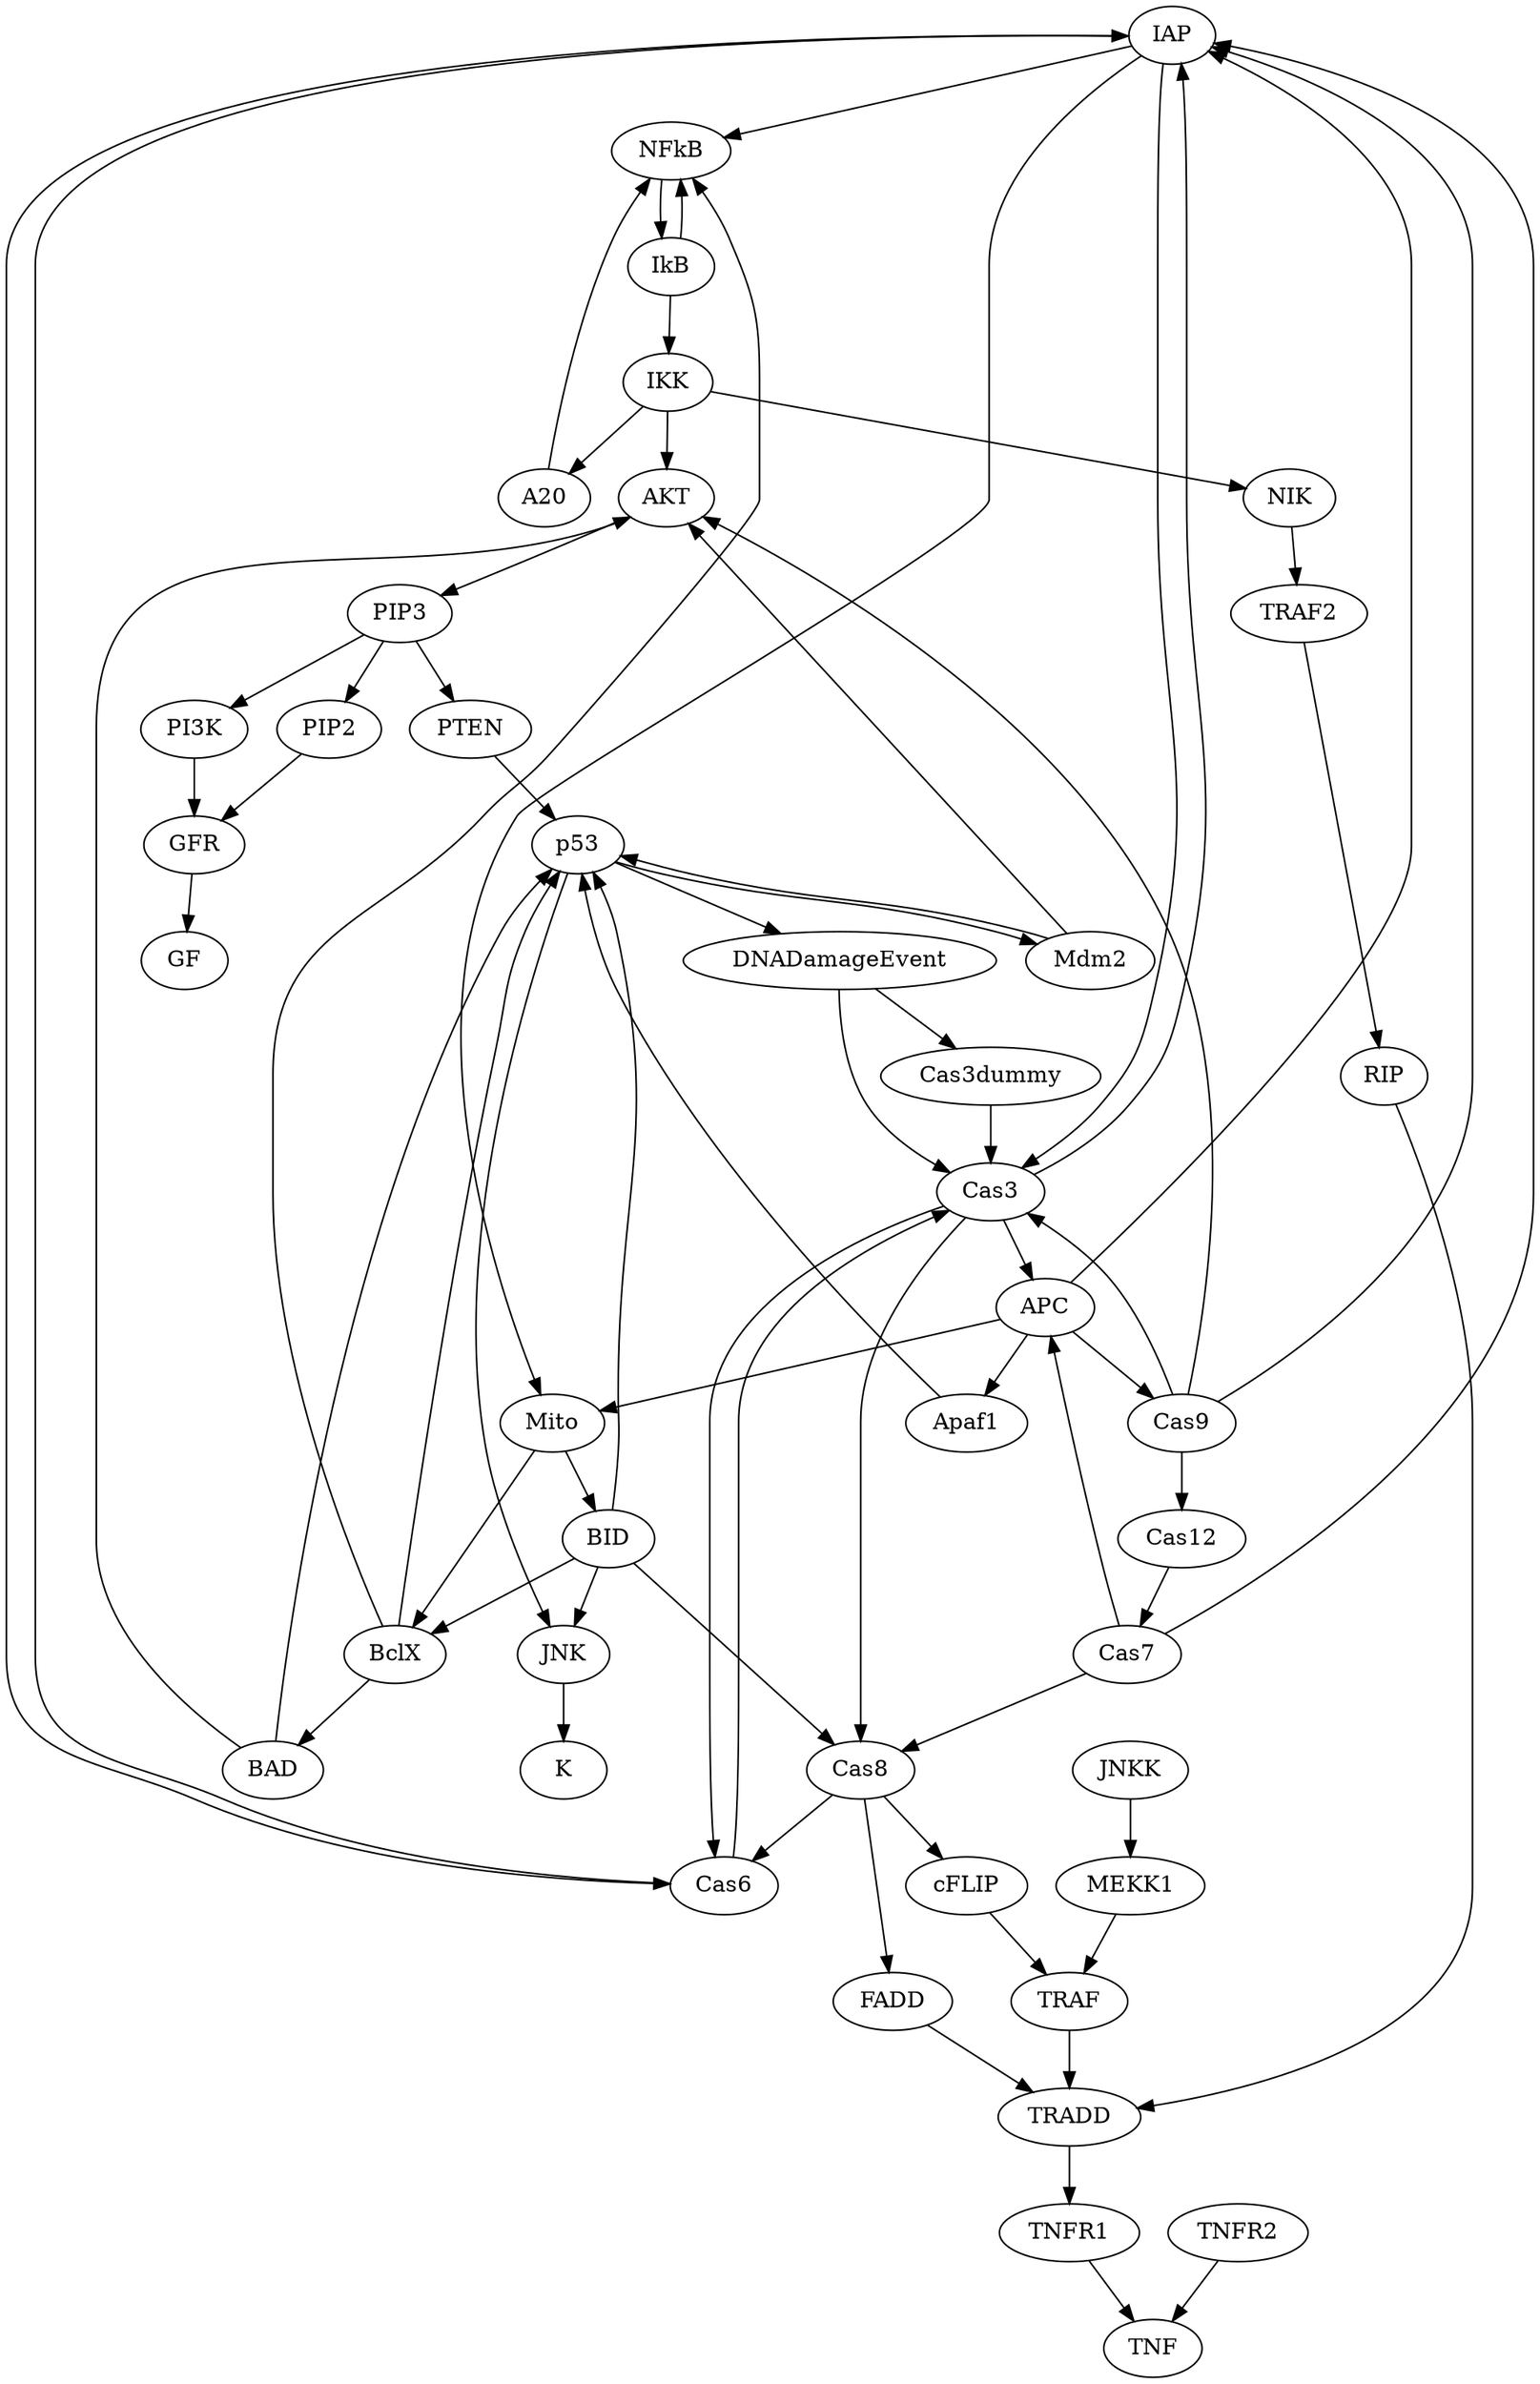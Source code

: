 digraph G {
	IAP	
	NFkB
	IAP -> NFkB	
	Mito
	IAP -> Mito	
	IAP -> Cas3	 
	Cas6	 
	IAP -> Cas6	 
	IkB	
	NFkB -> IkB	 
	BID	
	Mito -> BID	 
	BclX	
	Mito -> BclX	
	Cas3 -> IAP	 
	Cas3 -> Cas6	
	Cas8
	Cas3 -> Cas8	
	APC	 
	Cas3 -> APC	
	Cas6 -> IAP	 
	Cas6 -> Cas3	 
	Cas8 -> Cas6	 
	cFLIP
	Cas8 -> cFLIP	
	FADD	
	Cas8 -> FADD	
	TRAF	
	cFLIP -> TRAF	
	TRADD	
	FADD -> TRADD	 
	MEKK1	
	MEKK1 -> TRAF	
	TRAF -> TRADD	 
	Cas9	
	Cas9 -> IAP	
	Cas9 -> Cas3	
	AKT	 
	Cas9 -> AKT	
	Cas12	
	Cas9 -> Cas12	 
	PIP3	
	AKT -> PIP3	 
	Cas7	
	Cas12 -> Cas7	
	TNFR1	 
	TRADD -> TNFR1	 
	TNF	
	TNFR1 -> TNF	 
	PIP2	
	GFR	 
	PIP2 -> GFR	 
	GF	 
	GFR -> GF	
	BAD	 
	BAD -> AKT	 
	p53	
	BAD -> p53	
	JNK	
	p53 -> JNK	
	Mdm2	 
	p53 -> Mdm2	 
	DNADamageEvent	
	p53 -> DNADamageEvent	
	TRAF2	
	RIP	 
	TRAF2 -> RIP	
	RIP -> TRADD	 
	PIP3 -> PIP2	 
	PI3K	
	PIP3 -> PI3K	
	PTEN	
	PIP3 -> PTEN	
	PI3K -> GFR	
	PTEN -> p53	
	JNKK	
	JNKK -> MEKK1	
	Apaf1	
	Apaf1 -> p53	
	A20	
	A20 -> NFkB	 
	BID -> Cas8	
	BID -> p53	
	BID -> JNK	
	BID -> BclX	
	K	 
	JNK -> K	 
	BclX -> NFkB	 
	BclX -> BAD	 
	BclX -> p53	
	IkB -> NFkB	 
	IKK	
	IkB -> IKK	
	IKK -> AKT	 
	IKK -> A20	 
	NIK	
	IKK -> NIK	 
	APC -> IAP	 
	APC -> Mito	
	APC -> Cas9	 
	APC -> Apaf1	 
	NIK -> TRAF2	
	TNFR2	
	TNFR2 -> TNF	
	Cas3dummy	 
	Cas3dummy -> Cas3	 
	Mdm2 -> AKT	
	Mdm2 -> p53	 
	Cas7 -> IAP	
	Cas7 -> Cas8	
	Cas7 -> APC	
	DNADamageEvent -> Cas3	 
	DNADamageEvent -> Cas3dummy	 
}
